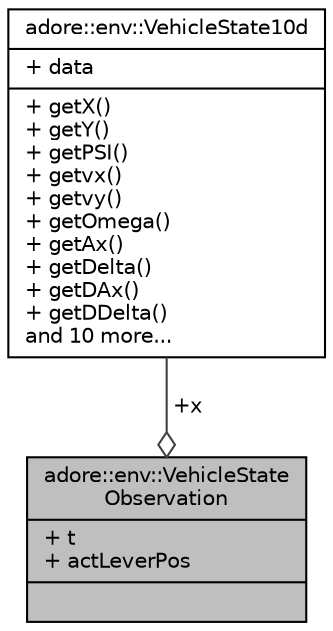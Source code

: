 digraph "adore::env::VehicleStateObservation"
{
 // LATEX_PDF_SIZE
  edge [fontname="Helvetica",fontsize="10",labelfontname="Helvetica",labelfontsize="10"];
  node [fontname="Helvetica",fontsize="10",shape=record];
  Node1 [label="{adore::env::VehicleState\lObservation\n|+ t\l+ actLeverPos\l|}",height=0.2,width=0.4,color="black", fillcolor="grey75", style="filled", fontcolor="black",tooltip="Class to observe the vehicle state."];
  Node2 -> Node1 [color="grey25",fontsize="10",style="solid",label=" +x" ,arrowhead="odiamond",fontname="Helvetica"];
  Node2 [label="{adore::env::VehicleState10d\n|+ data\l|+ getX()\l+ getY()\l+ getPSI()\l+ getvx()\l+ getvy()\l+ getOmega()\l+ getAx()\l+ getDelta()\l+ getDAx()\l+ getDDelta()\land 10 more...\l}",height=0.2,width=0.4,color="black", fillcolor="white", style="filled",URL="$classadore_1_1env_1_1VehicleState10d.html",tooltip="This struct holds the state of the vehicle in 10d."];
}
